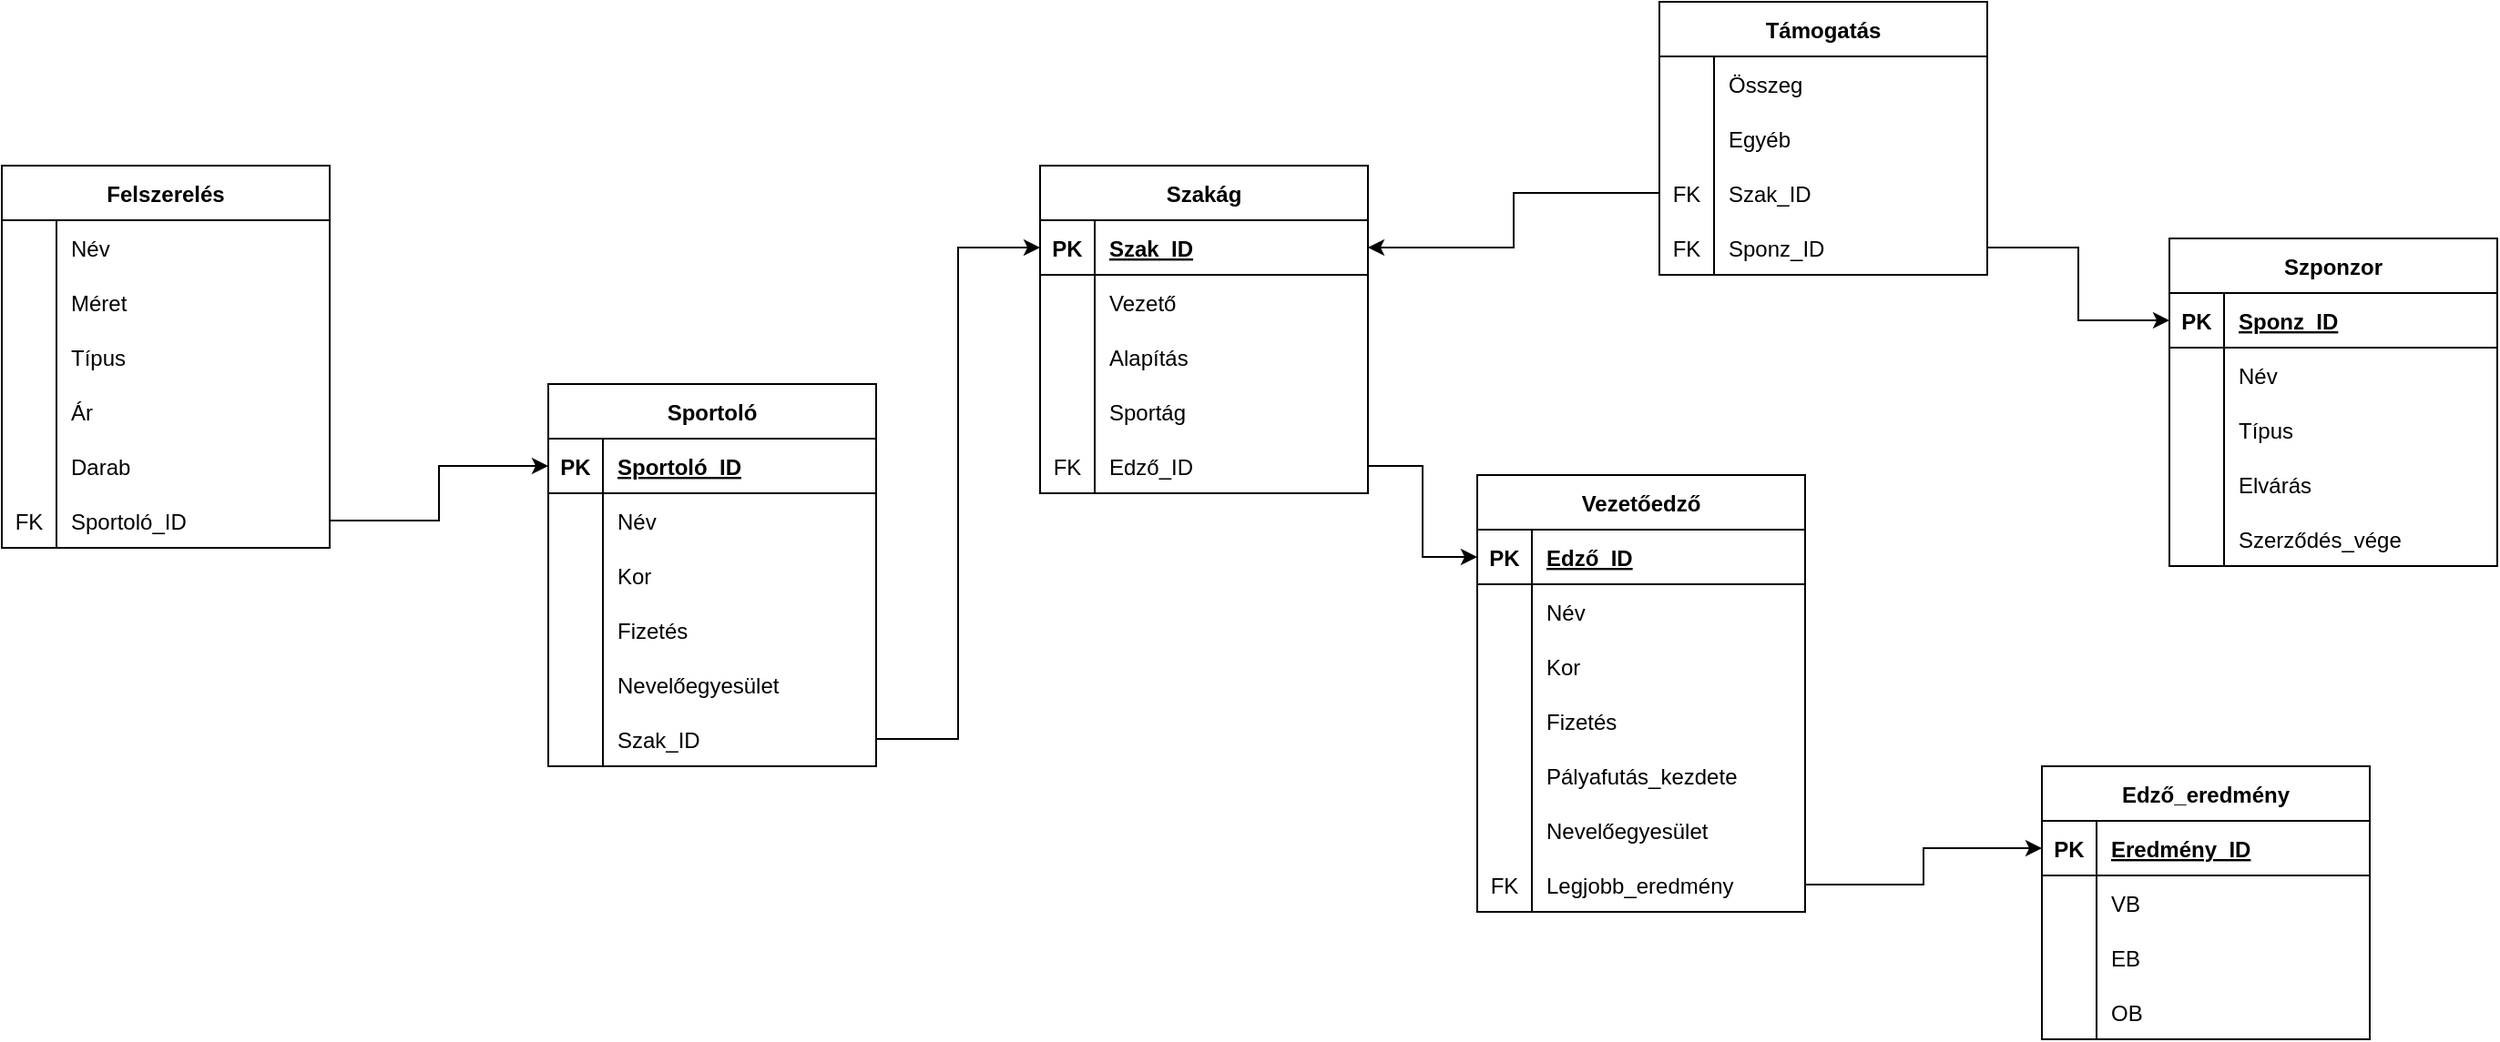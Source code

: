 <mxfile version="20.6.0" type="device"><diagram id="VW4wJePo-fy7en5gjh2n" name="1 oldal"><mxGraphModel dx="1824" dy="579" grid="1" gridSize="10" guides="1" tooltips="1" connect="1" arrows="1" fold="1" page="1" pageScale="1" pageWidth="827" pageHeight="1169" math="0" shadow="0"><root><mxCell id="0"/><mxCell id="1" parent="0"/><mxCell id="YkFAajTQ47f-Fb9sDHGv-1" value="Szponzor" style="shape=table;startSize=30;container=1;collapsible=1;childLayout=tableLayout;fixedRows=1;rowLines=0;fontStyle=1;align=center;resizeLast=1;" vertex="1" parent="1"><mxGeometry x="450" y="150" width="180" height="180" as="geometry"/></mxCell><mxCell id="YkFAajTQ47f-Fb9sDHGv-2" value="" style="shape=tableRow;horizontal=0;startSize=0;swimlaneHead=0;swimlaneBody=0;fillColor=none;collapsible=0;dropTarget=0;points=[[0,0.5],[1,0.5]];portConstraint=eastwest;top=0;left=0;right=0;bottom=1;" vertex="1" parent="YkFAajTQ47f-Fb9sDHGv-1"><mxGeometry y="30" width="180" height="30" as="geometry"/></mxCell><mxCell id="YkFAajTQ47f-Fb9sDHGv-3" value="PK" style="shape=partialRectangle;connectable=0;fillColor=none;top=0;left=0;bottom=0;right=0;fontStyle=1;overflow=hidden;" vertex="1" parent="YkFAajTQ47f-Fb9sDHGv-2"><mxGeometry width="30" height="30" as="geometry"><mxRectangle width="30" height="30" as="alternateBounds"/></mxGeometry></mxCell><mxCell id="YkFAajTQ47f-Fb9sDHGv-4" value="Sponz_ID" style="shape=partialRectangle;connectable=0;fillColor=none;top=0;left=0;bottom=0;right=0;align=left;spacingLeft=6;fontStyle=5;overflow=hidden;" vertex="1" parent="YkFAajTQ47f-Fb9sDHGv-2"><mxGeometry x="30" width="150" height="30" as="geometry"><mxRectangle width="150" height="30" as="alternateBounds"/></mxGeometry></mxCell><mxCell id="YkFAajTQ47f-Fb9sDHGv-5" style="shape=tableRow;horizontal=0;startSize=0;swimlaneHead=0;swimlaneBody=0;fillColor=none;collapsible=0;dropTarget=0;points=[[0,0.5],[1,0.5]];portConstraint=eastwest;top=0;left=0;right=0;bottom=0;" vertex="1" parent="YkFAajTQ47f-Fb9sDHGv-1"><mxGeometry y="60" width="180" height="30" as="geometry"/></mxCell><mxCell id="YkFAajTQ47f-Fb9sDHGv-6" style="shape=partialRectangle;connectable=0;fillColor=none;top=0;left=0;bottom=0;right=0;editable=1;overflow=hidden;" vertex="1" parent="YkFAajTQ47f-Fb9sDHGv-5"><mxGeometry width="30" height="30" as="geometry"><mxRectangle width="30" height="30" as="alternateBounds"/></mxGeometry></mxCell><mxCell id="YkFAajTQ47f-Fb9sDHGv-7" value="Név" style="shape=partialRectangle;connectable=0;fillColor=none;top=0;left=0;bottom=0;right=0;align=left;spacingLeft=6;overflow=hidden;" vertex="1" parent="YkFAajTQ47f-Fb9sDHGv-5"><mxGeometry x="30" width="150" height="30" as="geometry"><mxRectangle width="150" height="30" as="alternateBounds"/></mxGeometry></mxCell><mxCell id="YkFAajTQ47f-Fb9sDHGv-8" value="" style="shape=tableRow;horizontal=0;startSize=0;swimlaneHead=0;swimlaneBody=0;fillColor=none;collapsible=0;dropTarget=0;points=[[0,0.5],[1,0.5]];portConstraint=eastwest;top=0;left=0;right=0;bottom=0;" vertex="1" parent="YkFAajTQ47f-Fb9sDHGv-1"><mxGeometry y="90" width="180" height="30" as="geometry"/></mxCell><mxCell id="YkFAajTQ47f-Fb9sDHGv-9" value="" style="shape=partialRectangle;connectable=0;fillColor=none;top=0;left=0;bottom=0;right=0;editable=1;overflow=hidden;" vertex="1" parent="YkFAajTQ47f-Fb9sDHGv-8"><mxGeometry width="30" height="30" as="geometry"><mxRectangle width="30" height="30" as="alternateBounds"/></mxGeometry></mxCell><mxCell id="YkFAajTQ47f-Fb9sDHGv-10" value="Típus" style="shape=partialRectangle;connectable=0;fillColor=none;top=0;left=0;bottom=0;right=0;align=left;spacingLeft=6;overflow=hidden;" vertex="1" parent="YkFAajTQ47f-Fb9sDHGv-8"><mxGeometry x="30" width="150" height="30" as="geometry"><mxRectangle width="150" height="30" as="alternateBounds"/></mxGeometry></mxCell><mxCell id="YkFAajTQ47f-Fb9sDHGv-11" value="" style="shape=tableRow;horizontal=0;startSize=0;swimlaneHead=0;swimlaneBody=0;fillColor=none;collapsible=0;dropTarget=0;points=[[0,0.5],[1,0.5]];portConstraint=eastwest;top=0;left=0;right=0;bottom=0;" vertex="1" parent="YkFAajTQ47f-Fb9sDHGv-1"><mxGeometry y="120" width="180" height="30" as="geometry"/></mxCell><mxCell id="YkFAajTQ47f-Fb9sDHGv-12" value="" style="shape=partialRectangle;connectable=0;fillColor=none;top=0;left=0;bottom=0;right=0;editable=1;overflow=hidden;" vertex="1" parent="YkFAajTQ47f-Fb9sDHGv-11"><mxGeometry width="30" height="30" as="geometry"><mxRectangle width="30" height="30" as="alternateBounds"/></mxGeometry></mxCell><mxCell id="YkFAajTQ47f-Fb9sDHGv-13" value="Elvárás" style="shape=partialRectangle;connectable=0;fillColor=none;top=0;left=0;bottom=0;right=0;align=left;spacingLeft=6;overflow=hidden;" vertex="1" parent="YkFAajTQ47f-Fb9sDHGv-11"><mxGeometry x="30" width="150" height="30" as="geometry"><mxRectangle width="150" height="30" as="alternateBounds"/></mxGeometry></mxCell><mxCell id="YkFAajTQ47f-Fb9sDHGv-14" value="" style="shape=tableRow;horizontal=0;startSize=0;swimlaneHead=0;swimlaneBody=0;fillColor=none;collapsible=0;dropTarget=0;points=[[0,0.5],[1,0.5]];portConstraint=eastwest;top=0;left=0;right=0;bottom=0;" vertex="1" parent="YkFAajTQ47f-Fb9sDHGv-1"><mxGeometry y="150" width="180" height="30" as="geometry"/></mxCell><mxCell id="YkFAajTQ47f-Fb9sDHGv-15" value="" style="shape=partialRectangle;connectable=0;fillColor=none;top=0;left=0;bottom=0;right=0;editable=1;overflow=hidden;" vertex="1" parent="YkFAajTQ47f-Fb9sDHGv-14"><mxGeometry width="30" height="30" as="geometry"><mxRectangle width="30" height="30" as="alternateBounds"/></mxGeometry></mxCell><mxCell id="YkFAajTQ47f-Fb9sDHGv-16" value="Szerződés_vége" style="shape=partialRectangle;connectable=0;fillColor=none;top=0;left=0;bottom=0;right=0;align=left;spacingLeft=6;overflow=hidden;" vertex="1" parent="YkFAajTQ47f-Fb9sDHGv-14"><mxGeometry x="30" width="150" height="30" as="geometry"><mxRectangle width="150" height="30" as="alternateBounds"/></mxGeometry></mxCell><mxCell id="YkFAajTQ47f-Fb9sDHGv-17" value="Szakág" style="shape=table;startSize=30;container=1;collapsible=1;childLayout=tableLayout;fixedRows=1;rowLines=0;fontStyle=1;align=center;resizeLast=1;" vertex="1" parent="1"><mxGeometry x="-170" y="110" width="180" height="180" as="geometry"/></mxCell><mxCell id="YkFAajTQ47f-Fb9sDHGv-18" value="" style="shape=tableRow;horizontal=0;startSize=0;swimlaneHead=0;swimlaneBody=0;fillColor=none;collapsible=0;dropTarget=0;points=[[0,0.5],[1,0.5]];portConstraint=eastwest;top=0;left=0;right=0;bottom=1;" vertex="1" parent="YkFAajTQ47f-Fb9sDHGv-17"><mxGeometry y="30" width="180" height="30" as="geometry"/></mxCell><mxCell id="YkFAajTQ47f-Fb9sDHGv-19" value="PK" style="shape=partialRectangle;connectable=0;fillColor=none;top=0;left=0;bottom=0;right=0;fontStyle=1;overflow=hidden;" vertex="1" parent="YkFAajTQ47f-Fb9sDHGv-18"><mxGeometry width="30" height="30" as="geometry"><mxRectangle width="30" height="30" as="alternateBounds"/></mxGeometry></mxCell><mxCell id="YkFAajTQ47f-Fb9sDHGv-20" value="Szak_ID" style="shape=partialRectangle;connectable=0;fillColor=none;top=0;left=0;bottom=0;right=0;align=left;spacingLeft=6;fontStyle=5;overflow=hidden;" vertex="1" parent="YkFAajTQ47f-Fb9sDHGv-18"><mxGeometry x="30" width="150" height="30" as="geometry"><mxRectangle width="150" height="30" as="alternateBounds"/></mxGeometry></mxCell><mxCell id="YkFAajTQ47f-Fb9sDHGv-21" value="" style="shape=tableRow;horizontal=0;startSize=0;swimlaneHead=0;swimlaneBody=0;fillColor=none;collapsible=0;dropTarget=0;points=[[0,0.5],[1,0.5]];portConstraint=eastwest;top=0;left=0;right=0;bottom=0;" vertex="1" parent="YkFAajTQ47f-Fb9sDHGv-17"><mxGeometry y="60" width="180" height="30" as="geometry"/></mxCell><mxCell id="YkFAajTQ47f-Fb9sDHGv-22" value="" style="shape=partialRectangle;connectable=0;fillColor=none;top=0;left=0;bottom=0;right=0;editable=1;overflow=hidden;" vertex="1" parent="YkFAajTQ47f-Fb9sDHGv-21"><mxGeometry width="30" height="30" as="geometry"><mxRectangle width="30" height="30" as="alternateBounds"/></mxGeometry></mxCell><mxCell id="YkFAajTQ47f-Fb9sDHGv-23" value="Vezető" style="shape=partialRectangle;connectable=0;fillColor=none;top=0;left=0;bottom=0;right=0;align=left;spacingLeft=6;overflow=hidden;" vertex="1" parent="YkFAajTQ47f-Fb9sDHGv-21"><mxGeometry x="30" width="150" height="30" as="geometry"><mxRectangle width="150" height="30" as="alternateBounds"/></mxGeometry></mxCell><mxCell id="YkFAajTQ47f-Fb9sDHGv-24" value="" style="shape=tableRow;horizontal=0;startSize=0;swimlaneHead=0;swimlaneBody=0;fillColor=none;collapsible=0;dropTarget=0;points=[[0,0.5],[1,0.5]];portConstraint=eastwest;top=0;left=0;right=0;bottom=0;" vertex="1" parent="YkFAajTQ47f-Fb9sDHGv-17"><mxGeometry y="90" width="180" height="30" as="geometry"/></mxCell><mxCell id="YkFAajTQ47f-Fb9sDHGv-25" value="" style="shape=partialRectangle;connectable=0;fillColor=none;top=0;left=0;bottom=0;right=0;editable=1;overflow=hidden;" vertex="1" parent="YkFAajTQ47f-Fb9sDHGv-24"><mxGeometry width="30" height="30" as="geometry"><mxRectangle width="30" height="30" as="alternateBounds"/></mxGeometry></mxCell><mxCell id="YkFAajTQ47f-Fb9sDHGv-26" value="Alapítás" style="shape=partialRectangle;connectable=0;fillColor=none;top=0;left=0;bottom=0;right=0;align=left;spacingLeft=6;overflow=hidden;" vertex="1" parent="YkFAajTQ47f-Fb9sDHGv-24"><mxGeometry x="30" width="150" height="30" as="geometry"><mxRectangle width="150" height="30" as="alternateBounds"/></mxGeometry></mxCell><mxCell id="YkFAajTQ47f-Fb9sDHGv-27" value="" style="shape=tableRow;horizontal=0;startSize=0;swimlaneHead=0;swimlaneBody=0;fillColor=none;collapsible=0;dropTarget=0;points=[[0,0.5],[1,0.5]];portConstraint=eastwest;top=0;left=0;right=0;bottom=0;" vertex="1" parent="YkFAajTQ47f-Fb9sDHGv-17"><mxGeometry y="120" width="180" height="30" as="geometry"/></mxCell><mxCell id="YkFAajTQ47f-Fb9sDHGv-28" value="" style="shape=partialRectangle;connectable=0;fillColor=none;top=0;left=0;bottom=0;right=0;editable=1;overflow=hidden;" vertex="1" parent="YkFAajTQ47f-Fb9sDHGv-27"><mxGeometry width="30" height="30" as="geometry"><mxRectangle width="30" height="30" as="alternateBounds"/></mxGeometry></mxCell><mxCell id="YkFAajTQ47f-Fb9sDHGv-29" value="Sportág" style="shape=partialRectangle;connectable=0;fillColor=none;top=0;left=0;bottom=0;right=0;align=left;spacingLeft=6;overflow=hidden;" vertex="1" parent="YkFAajTQ47f-Fb9sDHGv-27"><mxGeometry x="30" width="150" height="30" as="geometry"><mxRectangle width="150" height="30" as="alternateBounds"/></mxGeometry></mxCell><mxCell id="YkFAajTQ47f-Fb9sDHGv-30" style="shape=tableRow;horizontal=0;startSize=0;swimlaneHead=0;swimlaneBody=0;fillColor=none;collapsible=0;dropTarget=0;points=[[0,0.5],[1,0.5]];portConstraint=eastwest;top=0;left=0;right=0;bottom=0;" vertex="1" parent="YkFAajTQ47f-Fb9sDHGv-17"><mxGeometry y="150" width="180" height="30" as="geometry"/></mxCell><mxCell id="YkFAajTQ47f-Fb9sDHGv-31" value="FK" style="shape=partialRectangle;connectable=0;fillColor=none;top=0;left=0;bottom=0;right=0;editable=1;overflow=hidden;" vertex="1" parent="YkFAajTQ47f-Fb9sDHGv-30"><mxGeometry width="30" height="30" as="geometry"><mxRectangle width="30" height="30" as="alternateBounds"/></mxGeometry></mxCell><mxCell id="YkFAajTQ47f-Fb9sDHGv-32" value="Edző_ID" style="shape=partialRectangle;connectable=0;fillColor=none;top=0;left=0;bottom=0;right=0;align=left;spacingLeft=6;overflow=hidden;" vertex="1" parent="YkFAajTQ47f-Fb9sDHGv-30"><mxGeometry x="30" width="150" height="30" as="geometry"><mxRectangle width="150" height="30" as="alternateBounds"/></mxGeometry></mxCell><mxCell id="YkFAajTQ47f-Fb9sDHGv-33" value="Sportoló" style="shape=table;startSize=30;container=1;collapsible=1;childLayout=tableLayout;fixedRows=1;rowLines=0;fontStyle=1;align=center;resizeLast=1;" vertex="1" parent="1"><mxGeometry x="-440" y="230" width="180" height="210" as="geometry"/></mxCell><mxCell id="YkFAajTQ47f-Fb9sDHGv-34" value="" style="shape=tableRow;horizontal=0;startSize=0;swimlaneHead=0;swimlaneBody=0;fillColor=none;collapsible=0;dropTarget=0;points=[[0,0.5],[1,0.5]];portConstraint=eastwest;top=0;left=0;right=0;bottom=1;" vertex="1" parent="YkFAajTQ47f-Fb9sDHGv-33"><mxGeometry y="30" width="180" height="30" as="geometry"/></mxCell><mxCell id="YkFAajTQ47f-Fb9sDHGv-35" value="PK" style="shape=partialRectangle;connectable=0;fillColor=none;top=0;left=0;bottom=0;right=0;fontStyle=1;overflow=hidden;" vertex="1" parent="YkFAajTQ47f-Fb9sDHGv-34"><mxGeometry width="30" height="30" as="geometry"><mxRectangle width="30" height="30" as="alternateBounds"/></mxGeometry></mxCell><mxCell id="YkFAajTQ47f-Fb9sDHGv-36" value="Sportoló_ID" style="shape=partialRectangle;connectable=0;fillColor=none;top=0;left=0;bottom=0;right=0;align=left;spacingLeft=6;fontStyle=5;overflow=hidden;" vertex="1" parent="YkFAajTQ47f-Fb9sDHGv-34"><mxGeometry x="30" width="150" height="30" as="geometry"><mxRectangle width="150" height="30" as="alternateBounds"/></mxGeometry></mxCell><mxCell id="YkFAajTQ47f-Fb9sDHGv-37" value="" style="shape=tableRow;horizontal=0;startSize=0;swimlaneHead=0;swimlaneBody=0;fillColor=none;collapsible=0;dropTarget=0;points=[[0,0.5],[1,0.5]];portConstraint=eastwest;top=0;left=0;right=0;bottom=0;" vertex="1" parent="YkFAajTQ47f-Fb9sDHGv-33"><mxGeometry y="60" width="180" height="30" as="geometry"/></mxCell><mxCell id="YkFAajTQ47f-Fb9sDHGv-38" value="" style="shape=partialRectangle;connectable=0;fillColor=none;top=0;left=0;bottom=0;right=0;editable=1;overflow=hidden;" vertex="1" parent="YkFAajTQ47f-Fb9sDHGv-37"><mxGeometry width="30" height="30" as="geometry"><mxRectangle width="30" height="30" as="alternateBounds"/></mxGeometry></mxCell><mxCell id="YkFAajTQ47f-Fb9sDHGv-39" value="Név" style="shape=partialRectangle;connectable=0;fillColor=none;top=0;left=0;bottom=0;right=0;align=left;spacingLeft=6;overflow=hidden;" vertex="1" parent="YkFAajTQ47f-Fb9sDHGv-37"><mxGeometry x="30" width="150" height="30" as="geometry"><mxRectangle width="150" height="30" as="alternateBounds"/></mxGeometry></mxCell><mxCell id="YkFAajTQ47f-Fb9sDHGv-40" value="" style="shape=tableRow;horizontal=0;startSize=0;swimlaneHead=0;swimlaneBody=0;fillColor=none;collapsible=0;dropTarget=0;points=[[0,0.5],[1,0.5]];portConstraint=eastwest;top=0;left=0;right=0;bottom=0;" vertex="1" parent="YkFAajTQ47f-Fb9sDHGv-33"><mxGeometry y="90" width="180" height="30" as="geometry"/></mxCell><mxCell id="YkFAajTQ47f-Fb9sDHGv-41" value="" style="shape=partialRectangle;connectable=0;fillColor=none;top=0;left=0;bottom=0;right=0;editable=1;overflow=hidden;" vertex="1" parent="YkFAajTQ47f-Fb9sDHGv-40"><mxGeometry width="30" height="30" as="geometry"><mxRectangle width="30" height="30" as="alternateBounds"/></mxGeometry></mxCell><mxCell id="YkFAajTQ47f-Fb9sDHGv-42" value="Kor" style="shape=partialRectangle;connectable=0;fillColor=none;top=0;left=0;bottom=0;right=0;align=left;spacingLeft=6;overflow=hidden;" vertex="1" parent="YkFAajTQ47f-Fb9sDHGv-40"><mxGeometry x="30" width="150" height="30" as="geometry"><mxRectangle width="150" height="30" as="alternateBounds"/></mxGeometry></mxCell><mxCell id="YkFAajTQ47f-Fb9sDHGv-43" value="" style="shape=tableRow;horizontal=0;startSize=0;swimlaneHead=0;swimlaneBody=0;fillColor=none;collapsible=0;dropTarget=0;points=[[0,0.5],[1,0.5]];portConstraint=eastwest;top=0;left=0;right=0;bottom=0;" vertex="1" parent="YkFAajTQ47f-Fb9sDHGv-33"><mxGeometry y="120" width="180" height="30" as="geometry"/></mxCell><mxCell id="YkFAajTQ47f-Fb9sDHGv-44" value="" style="shape=partialRectangle;connectable=0;fillColor=none;top=0;left=0;bottom=0;right=0;editable=1;overflow=hidden;" vertex="1" parent="YkFAajTQ47f-Fb9sDHGv-43"><mxGeometry width="30" height="30" as="geometry"><mxRectangle width="30" height="30" as="alternateBounds"/></mxGeometry></mxCell><mxCell id="YkFAajTQ47f-Fb9sDHGv-45" value="Fizetés" style="shape=partialRectangle;connectable=0;fillColor=none;top=0;left=0;bottom=0;right=0;align=left;spacingLeft=6;overflow=hidden;" vertex="1" parent="YkFAajTQ47f-Fb9sDHGv-43"><mxGeometry x="30" width="150" height="30" as="geometry"><mxRectangle width="150" height="30" as="alternateBounds"/></mxGeometry></mxCell><mxCell id="YkFAajTQ47f-Fb9sDHGv-46" style="shape=tableRow;horizontal=0;startSize=0;swimlaneHead=0;swimlaneBody=0;fillColor=none;collapsible=0;dropTarget=0;points=[[0,0.5],[1,0.5]];portConstraint=eastwest;top=0;left=0;right=0;bottom=0;" vertex="1" parent="YkFAajTQ47f-Fb9sDHGv-33"><mxGeometry y="150" width="180" height="30" as="geometry"/></mxCell><mxCell id="YkFAajTQ47f-Fb9sDHGv-47" style="shape=partialRectangle;connectable=0;fillColor=none;top=0;left=0;bottom=0;right=0;editable=1;overflow=hidden;" vertex="1" parent="YkFAajTQ47f-Fb9sDHGv-46"><mxGeometry width="30" height="30" as="geometry"><mxRectangle width="30" height="30" as="alternateBounds"/></mxGeometry></mxCell><mxCell id="YkFAajTQ47f-Fb9sDHGv-48" value="Nevelőegyesület" style="shape=partialRectangle;connectable=0;fillColor=none;top=0;left=0;bottom=0;right=0;align=left;spacingLeft=6;overflow=hidden;" vertex="1" parent="YkFAajTQ47f-Fb9sDHGv-46"><mxGeometry x="30" width="150" height="30" as="geometry"><mxRectangle width="150" height="30" as="alternateBounds"/></mxGeometry></mxCell><mxCell id="YkFAajTQ47f-Fb9sDHGv-49" style="shape=tableRow;horizontal=0;startSize=0;swimlaneHead=0;swimlaneBody=0;fillColor=none;collapsible=0;dropTarget=0;points=[[0,0.5],[1,0.5]];portConstraint=eastwest;top=0;left=0;right=0;bottom=0;" vertex="1" parent="YkFAajTQ47f-Fb9sDHGv-33"><mxGeometry y="180" width="180" height="30" as="geometry"/></mxCell><mxCell id="YkFAajTQ47f-Fb9sDHGv-50" style="shape=partialRectangle;connectable=0;fillColor=none;top=0;left=0;bottom=0;right=0;editable=1;overflow=hidden;" vertex="1" parent="YkFAajTQ47f-Fb9sDHGv-49"><mxGeometry width="30" height="30" as="geometry"><mxRectangle width="30" height="30" as="alternateBounds"/></mxGeometry></mxCell><mxCell id="YkFAajTQ47f-Fb9sDHGv-51" value="Szak_ID" style="shape=partialRectangle;connectable=0;fillColor=none;top=0;left=0;bottom=0;right=0;align=left;spacingLeft=6;overflow=hidden;" vertex="1" parent="YkFAajTQ47f-Fb9sDHGv-49"><mxGeometry x="30" width="150" height="30" as="geometry"><mxRectangle width="150" height="30" as="alternateBounds"/></mxGeometry></mxCell><mxCell id="YkFAajTQ47f-Fb9sDHGv-52" value="Vezetőedző" style="shape=table;startSize=30;container=1;collapsible=1;childLayout=tableLayout;fixedRows=1;rowLines=0;fontStyle=1;align=center;resizeLast=1;" vertex="1" parent="1"><mxGeometry x="70" y="280" width="180" height="240" as="geometry"/></mxCell><mxCell id="YkFAajTQ47f-Fb9sDHGv-53" value="" style="shape=tableRow;horizontal=0;startSize=0;swimlaneHead=0;swimlaneBody=0;fillColor=none;collapsible=0;dropTarget=0;points=[[0,0.5],[1,0.5]];portConstraint=eastwest;top=0;left=0;right=0;bottom=1;" vertex="1" parent="YkFAajTQ47f-Fb9sDHGv-52"><mxGeometry y="30" width="180" height="30" as="geometry"/></mxCell><mxCell id="YkFAajTQ47f-Fb9sDHGv-54" value="PK" style="shape=partialRectangle;connectable=0;fillColor=none;top=0;left=0;bottom=0;right=0;fontStyle=1;overflow=hidden;" vertex="1" parent="YkFAajTQ47f-Fb9sDHGv-53"><mxGeometry width="30" height="30" as="geometry"><mxRectangle width="30" height="30" as="alternateBounds"/></mxGeometry></mxCell><mxCell id="YkFAajTQ47f-Fb9sDHGv-55" value="Edző_ID" style="shape=partialRectangle;connectable=0;fillColor=none;top=0;left=0;bottom=0;right=0;align=left;spacingLeft=6;fontStyle=5;overflow=hidden;" vertex="1" parent="YkFAajTQ47f-Fb9sDHGv-53"><mxGeometry x="30" width="150" height="30" as="geometry"><mxRectangle width="150" height="30" as="alternateBounds"/></mxGeometry></mxCell><mxCell id="YkFAajTQ47f-Fb9sDHGv-56" value="" style="shape=tableRow;horizontal=0;startSize=0;swimlaneHead=0;swimlaneBody=0;fillColor=none;collapsible=0;dropTarget=0;points=[[0,0.5],[1,0.5]];portConstraint=eastwest;top=0;left=0;right=0;bottom=0;" vertex="1" parent="YkFAajTQ47f-Fb9sDHGv-52"><mxGeometry y="60" width="180" height="30" as="geometry"/></mxCell><mxCell id="YkFAajTQ47f-Fb9sDHGv-57" value="" style="shape=partialRectangle;connectable=0;fillColor=none;top=0;left=0;bottom=0;right=0;editable=1;overflow=hidden;" vertex="1" parent="YkFAajTQ47f-Fb9sDHGv-56"><mxGeometry width="30" height="30" as="geometry"><mxRectangle width="30" height="30" as="alternateBounds"/></mxGeometry></mxCell><mxCell id="YkFAajTQ47f-Fb9sDHGv-58" value="Név" style="shape=partialRectangle;connectable=0;fillColor=none;top=0;left=0;bottom=0;right=0;align=left;spacingLeft=6;overflow=hidden;" vertex="1" parent="YkFAajTQ47f-Fb9sDHGv-56"><mxGeometry x="30" width="150" height="30" as="geometry"><mxRectangle width="150" height="30" as="alternateBounds"/></mxGeometry></mxCell><mxCell id="YkFAajTQ47f-Fb9sDHGv-59" value="" style="shape=tableRow;horizontal=0;startSize=0;swimlaneHead=0;swimlaneBody=0;fillColor=none;collapsible=0;dropTarget=0;points=[[0,0.5],[1,0.5]];portConstraint=eastwest;top=0;left=0;right=0;bottom=0;" vertex="1" parent="YkFAajTQ47f-Fb9sDHGv-52"><mxGeometry y="90" width="180" height="30" as="geometry"/></mxCell><mxCell id="YkFAajTQ47f-Fb9sDHGv-60" value="" style="shape=partialRectangle;connectable=0;fillColor=none;top=0;left=0;bottom=0;right=0;editable=1;overflow=hidden;" vertex="1" parent="YkFAajTQ47f-Fb9sDHGv-59"><mxGeometry width="30" height="30" as="geometry"><mxRectangle width="30" height="30" as="alternateBounds"/></mxGeometry></mxCell><mxCell id="YkFAajTQ47f-Fb9sDHGv-61" value="Kor" style="shape=partialRectangle;connectable=0;fillColor=none;top=0;left=0;bottom=0;right=0;align=left;spacingLeft=6;overflow=hidden;" vertex="1" parent="YkFAajTQ47f-Fb9sDHGv-59"><mxGeometry x="30" width="150" height="30" as="geometry"><mxRectangle width="150" height="30" as="alternateBounds"/></mxGeometry></mxCell><mxCell id="YkFAajTQ47f-Fb9sDHGv-62" value="" style="shape=tableRow;horizontal=0;startSize=0;swimlaneHead=0;swimlaneBody=0;fillColor=none;collapsible=0;dropTarget=0;points=[[0,0.5],[1,0.5]];portConstraint=eastwest;top=0;left=0;right=0;bottom=0;" vertex="1" parent="YkFAajTQ47f-Fb9sDHGv-52"><mxGeometry y="120" width="180" height="30" as="geometry"/></mxCell><mxCell id="YkFAajTQ47f-Fb9sDHGv-63" value="" style="shape=partialRectangle;connectable=0;fillColor=none;top=0;left=0;bottom=0;right=0;editable=1;overflow=hidden;" vertex="1" parent="YkFAajTQ47f-Fb9sDHGv-62"><mxGeometry width="30" height="30" as="geometry"><mxRectangle width="30" height="30" as="alternateBounds"/></mxGeometry></mxCell><mxCell id="YkFAajTQ47f-Fb9sDHGv-64" value="Fizetés" style="shape=partialRectangle;connectable=0;fillColor=none;top=0;left=0;bottom=0;right=0;align=left;spacingLeft=6;overflow=hidden;" vertex="1" parent="YkFAajTQ47f-Fb9sDHGv-62"><mxGeometry x="30" width="150" height="30" as="geometry"><mxRectangle width="150" height="30" as="alternateBounds"/></mxGeometry></mxCell><mxCell id="YkFAajTQ47f-Fb9sDHGv-65" style="shape=tableRow;horizontal=0;startSize=0;swimlaneHead=0;swimlaneBody=0;fillColor=none;collapsible=0;dropTarget=0;points=[[0,0.5],[1,0.5]];portConstraint=eastwest;top=0;left=0;right=0;bottom=0;" vertex="1" parent="YkFAajTQ47f-Fb9sDHGv-52"><mxGeometry y="150" width="180" height="30" as="geometry"/></mxCell><mxCell id="YkFAajTQ47f-Fb9sDHGv-66" style="shape=partialRectangle;connectable=0;fillColor=none;top=0;left=0;bottom=0;right=0;editable=1;overflow=hidden;" vertex="1" parent="YkFAajTQ47f-Fb9sDHGv-65"><mxGeometry width="30" height="30" as="geometry"><mxRectangle width="30" height="30" as="alternateBounds"/></mxGeometry></mxCell><mxCell id="YkFAajTQ47f-Fb9sDHGv-67" value="Pályafutás_kezdete" style="shape=partialRectangle;connectable=0;fillColor=none;top=0;left=0;bottom=0;right=0;align=left;spacingLeft=6;overflow=hidden;" vertex="1" parent="YkFAajTQ47f-Fb9sDHGv-65"><mxGeometry x="30" width="150" height="30" as="geometry"><mxRectangle width="150" height="30" as="alternateBounds"/></mxGeometry></mxCell><mxCell id="YkFAajTQ47f-Fb9sDHGv-68" style="shape=tableRow;horizontal=0;startSize=0;swimlaneHead=0;swimlaneBody=0;fillColor=none;collapsible=0;dropTarget=0;points=[[0,0.5],[1,0.5]];portConstraint=eastwest;top=0;left=0;right=0;bottom=0;" vertex="1" parent="YkFAajTQ47f-Fb9sDHGv-52"><mxGeometry y="180" width="180" height="30" as="geometry"/></mxCell><mxCell id="YkFAajTQ47f-Fb9sDHGv-69" style="shape=partialRectangle;connectable=0;fillColor=none;top=0;left=0;bottom=0;right=0;editable=1;overflow=hidden;" vertex="1" parent="YkFAajTQ47f-Fb9sDHGv-68"><mxGeometry width="30" height="30" as="geometry"><mxRectangle width="30" height="30" as="alternateBounds"/></mxGeometry></mxCell><mxCell id="YkFAajTQ47f-Fb9sDHGv-70" value="Nevelőegyesület" style="shape=partialRectangle;connectable=0;fillColor=none;top=0;left=0;bottom=0;right=0;align=left;spacingLeft=6;overflow=hidden;" vertex="1" parent="YkFAajTQ47f-Fb9sDHGv-68"><mxGeometry x="30" width="150" height="30" as="geometry"><mxRectangle width="150" height="30" as="alternateBounds"/></mxGeometry></mxCell><mxCell id="YkFAajTQ47f-Fb9sDHGv-71" style="shape=tableRow;horizontal=0;startSize=0;swimlaneHead=0;swimlaneBody=0;fillColor=none;collapsible=0;dropTarget=0;points=[[0,0.5],[1,0.5]];portConstraint=eastwest;top=0;left=0;right=0;bottom=0;" vertex="1" parent="YkFAajTQ47f-Fb9sDHGv-52"><mxGeometry y="210" width="180" height="30" as="geometry"/></mxCell><mxCell id="YkFAajTQ47f-Fb9sDHGv-72" value="FK" style="shape=partialRectangle;connectable=0;fillColor=none;top=0;left=0;bottom=0;right=0;editable=1;overflow=hidden;" vertex="1" parent="YkFAajTQ47f-Fb9sDHGv-71"><mxGeometry width="30" height="30" as="geometry"><mxRectangle width="30" height="30" as="alternateBounds"/></mxGeometry></mxCell><mxCell id="YkFAajTQ47f-Fb9sDHGv-73" value="Legjobb_eredmény" style="shape=partialRectangle;connectable=0;fillColor=none;top=0;left=0;bottom=0;right=0;align=left;spacingLeft=6;overflow=hidden;" vertex="1" parent="YkFAajTQ47f-Fb9sDHGv-71"><mxGeometry x="30" width="150" height="30" as="geometry"><mxRectangle width="150" height="30" as="alternateBounds"/></mxGeometry></mxCell><mxCell id="YkFAajTQ47f-Fb9sDHGv-74" value="Felszerelés" style="shape=table;startSize=30;container=1;collapsible=1;childLayout=tableLayout;fixedRows=1;rowLines=0;fontStyle=1;align=center;resizeLast=1;" vertex="1" parent="1"><mxGeometry x="-740" y="110" width="180" height="210" as="geometry"/></mxCell><mxCell id="YkFAajTQ47f-Fb9sDHGv-75" style="shape=tableRow;horizontal=0;startSize=0;swimlaneHead=0;swimlaneBody=0;fillColor=none;collapsible=0;dropTarget=0;points=[[0,0.5],[1,0.5]];portConstraint=eastwest;top=0;left=0;right=0;bottom=0;" vertex="1" parent="YkFAajTQ47f-Fb9sDHGv-74"><mxGeometry y="30" width="180" height="30" as="geometry"/></mxCell><mxCell id="YkFAajTQ47f-Fb9sDHGv-76" style="shape=partialRectangle;connectable=0;fillColor=none;top=0;left=0;bottom=0;right=0;editable=1;overflow=hidden;" vertex="1" parent="YkFAajTQ47f-Fb9sDHGv-75"><mxGeometry width="30" height="30" as="geometry"><mxRectangle width="30" height="30" as="alternateBounds"/></mxGeometry></mxCell><mxCell id="YkFAajTQ47f-Fb9sDHGv-77" value="Név" style="shape=partialRectangle;connectable=0;fillColor=none;top=0;left=0;bottom=0;right=0;align=left;spacingLeft=6;overflow=hidden;" vertex="1" parent="YkFAajTQ47f-Fb9sDHGv-75"><mxGeometry x="30" width="150" height="30" as="geometry"><mxRectangle width="150" height="30" as="alternateBounds"/></mxGeometry></mxCell><mxCell id="YkFAajTQ47f-Fb9sDHGv-78" style="shape=tableRow;horizontal=0;startSize=0;swimlaneHead=0;swimlaneBody=0;fillColor=none;collapsible=0;dropTarget=0;points=[[0,0.5],[1,0.5]];portConstraint=eastwest;top=0;left=0;right=0;bottom=0;" vertex="1" parent="YkFAajTQ47f-Fb9sDHGv-74"><mxGeometry y="60" width="180" height="30" as="geometry"/></mxCell><mxCell id="YkFAajTQ47f-Fb9sDHGv-79" style="shape=partialRectangle;connectable=0;fillColor=none;top=0;left=0;bottom=0;right=0;editable=1;overflow=hidden;" vertex="1" parent="YkFAajTQ47f-Fb9sDHGv-78"><mxGeometry width="30" height="30" as="geometry"><mxRectangle width="30" height="30" as="alternateBounds"/></mxGeometry></mxCell><mxCell id="YkFAajTQ47f-Fb9sDHGv-80" value="Méret" style="shape=partialRectangle;connectable=0;fillColor=none;top=0;left=0;bottom=0;right=0;align=left;spacingLeft=6;overflow=hidden;" vertex="1" parent="YkFAajTQ47f-Fb9sDHGv-78"><mxGeometry x="30" width="150" height="30" as="geometry"><mxRectangle width="150" height="30" as="alternateBounds"/></mxGeometry></mxCell><mxCell id="YkFAajTQ47f-Fb9sDHGv-81" value="" style="shape=tableRow;horizontal=0;startSize=0;swimlaneHead=0;swimlaneBody=0;fillColor=none;collapsible=0;dropTarget=0;points=[[0,0.5],[1,0.5]];portConstraint=eastwest;top=0;left=0;right=0;bottom=0;" vertex="1" parent="YkFAajTQ47f-Fb9sDHGv-74"><mxGeometry y="90" width="180" height="30" as="geometry"/></mxCell><mxCell id="YkFAajTQ47f-Fb9sDHGv-82" value="" style="shape=partialRectangle;connectable=0;fillColor=none;top=0;left=0;bottom=0;right=0;editable=1;overflow=hidden;" vertex="1" parent="YkFAajTQ47f-Fb9sDHGv-81"><mxGeometry width="30" height="30" as="geometry"><mxRectangle width="30" height="30" as="alternateBounds"/></mxGeometry></mxCell><mxCell id="YkFAajTQ47f-Fb9sDHGv-83" value="Típus" style="shape=partialRectangle;connectable=0;fillColor=none;top=0;left=0;bottom=0;right=0;align=left;spacingLeft=6;overflow=hidden;" vertex="1" parent="YkFAajTQ47f-Fb9sDHGv-81"><mxGeometry x="30" width="150" height="30" as="geometry"><mxRectangle width="150" height="30" as="alternateBounds"/></mxGeometry></mxCell><mxCell id="YkFAajTQ47f-Fb9sDHGv-84" value="" style="shape=tableRow;horizontal=0;startSize=0;swimlaneHead=0;swimlaneBody=0;fillColor=none;collapsible=0;dropTarget=0;points=[[0,0.5],[1,0.5]];portConstraint=eastwest;top=0;left=0;right=0;bottom=0;" vertex="1" parent="YkFAajTQ47f-Fb9sDHGv-74"><mxGeometry y="120" width="180" height="30" as="geometry"/></mxCell><mxCell id="YkFAajTQ47f-Fb9sDHGv-85" value="" style="shape=partialRectangle;connectable=0;fillColor=none;top=0;left=0;bottom=0;right=0;editable=1;overflow=hidden;" vertex="1" parent="YkFAajTQ47f-Fb9sDHGv-84"><mxGeometry width="30" height="30" as="geometry"><mxRectangle width="30" height="30" as="alternateBounds"/></mxGeometry></mxCell><mxCell id="YkFAajTQ47f-Fb9sDHGv-86" value="Ár" style="shape=partialRectangle;connectable=0;fillColor=none;top=0;left=0;bottom=0;right=0;align=left;spacingLeft=6;overflow=hidden;" vertex="1" parent="YkFAajTQ47f-Fb9sDHGv-84"><mxGeometry x="30" width="150" height="30" as="geometry"><mxRectangle width="150" height="30" as="alternateBounds"/></mxGeometry></mxCell><mxCell id="YkFAajTQ47f-Fb9sDHGv-87" value="" style="shape=tableRow;horizontal=0;startSize=0;swimlaneHead=0;swimlaneBody=0;fillColor=none;collapsible=0;dropTarget=0;points=[[0,0.5],[1,0.5]];portConstraint=eastwest;top=0;left=0;right=0;bottom=0;" vertex="1" parent="YkFAajTQ47f-Fb9sDHGv-74"><mxGeometry y="150" width="180" height="30" as="geometry"/></mxCell><mxCell id="YkFAajTQ47f-Fb9sDHGv-88" value="" style="shape=partialRectangle;connectable=0;fillColor=none;top=0;left=0;bottom=0;right=0;editable=1;overflow=hidden;" vertex="1" parent="YkFAajTQ47f-Fb9sDHGv-87"><mxGeometry width="30" height="30" as="geometry"><mxRectangle width="30" height="30" as="alternateBounds"/></mxGeometry></mxCell><mxCell id="YkFAajTQ47f-Fb9sDHGv-89" value="Darab" style="shape=partialRectangle;connectable=0;fillColor=none;top=0;left=0;bottom=0;right=0;align=left;spacingLeft=6;overflow=hidden;" vertex="1" parent="YkFAajTQ47f-Fb9sDHGv-87"><mxGeometry x="30" width="150" height="30" as="geometry"><mxRectangle width="150" height="30" as="alternateBounds"/></mxGeometry></mxCell><mxCell id="YkFAajTQ47f-Fb9sDHGv-90" style="shape=tableRow;horizontal=0;startSize=0;swimlaneHead=0;swimlaneBody=0;fillColor=none;collapsible=0;dropTarget=0;points=[[0,0.5],[1,0.5]];portConstraint=eastwest;top=0;left=0;right=0;bottom=0;" vertex="1" parent="YkFAajTQ47f-Fb9sDHGv-74"><mxGeometry y="180" width="180" height="30" as="geometry"/></mxCell><mxCell id="YkFAajTQ47f-Fb9sDHGv-91" value="FK" style="shape=partialRectangle;connectable=0;fillColor=none;top=0;left=0;bottom=0;right=0;editable=1;overflow=hidden;" vertex="1" parent="YkFAajTQ47f-Fb9sDHGv-90"><mxGeometry width="30" height="30" as="geometry"><mxRectangle width="30" height="30" as="alternateBounds"/></mxGeometry></mxCell><mxCell id="YkFAajTQ47f-Fb9sDHGv-92" value="Sportoló_ID" style="shape=partialRectangle;connectable=0;fillColor=none;top=0;left=0;bottom=0;right=0;align=left;spacingLeft=6;overflow=hidden;" vertex="1" parent="YkFAajTQ47f-Fb9sDHGv-90"><mxGeometry x="30" width="150" height="30" as="geometry"><mxRectangle width="150" height="30" as="alternateBounds"/></mxGeometry></mxCell><mxCell id="YkFAajTQ47f-Fb9sDHGv-93" value="Támogatás" style="shape=table;startSize=30;container=1;collapsible=1;childLayout=tableLayout;fixedRows=1;rowLines=0;fontStyle=1;align=center;resizeLast=1;" vertex="1" parent="1"><mxGeometry x="170" y="20" width="180" height="150" as="geometry"/></mxCell><mxCell id="YkFAajTQ47f-Fb9sDHGv-94" value="" style="shape=tableRow;horizontal=0;startSize=0;swimlaneHead=0;swimlaneBody=0;fillColor=none;collapsible=0;dropTarget=0;points=[[0,0.5],[1,0.5]];portConstraint=eastwest;top=0;left=0;right=0;bottom=0;" vertex="1" parent="YkFAajTQ47f-Fb9sDHGv-93"><mxGeometry y="30" width="180" height="30" as="geometry"/></mxCell><mxCell id="YkFAajTQ47f-Fb9sDHGv-95" value="" style="shape=partialRectangle;connectable=0;fillColor=none;top=0;left=0;bottom=0;right=0;editable=1;overflow=hidden;" vertex="1" parent="YkFAajTQ47f-Fb9sDHGv-94"><mxGeometry width="30" height="30" as="geometry"><mxRectangle width="30" height="30" as="alternateBounds"/></mxGeometry></mxCell><mxCell id="YkFAajTQ47f-Fb9sDHGv-96" value="Összeg" style="shape=partialRectangle;connectable=0;fillColor=none;top=0;left=0;bottom=0;right=0;align=left;spacingLeft=6;overflow=hidden;" vertex="1" parent="YkFAajTQ47f-Fb9sDHGv-94"><mxGeometry x="30" width="150" height="30" as="geometry"><mxRectangle width="150" height="30" as="alternateBounds"/></mxGeometry></mxCell><mxCell id="YkFAajTQ47f-Fb9sDHGv-97" value="" style="shape=tableRow;horizontal=0;startSize=0;swimlaneHead=0;swimlaneBody=0;fillColor=none;collapsible=0;dropTarget=0;points=[[0,0.5],[1,0.5]];portConstraint=eastwest;top=0;left=0;right=0;bottom=0;" vertex="1" parent="YkFAajTQ47f-Fb9sDHGv-93"><mxGeometry y="60" width="180" height="30" as="geometry"/></mxCell><mxCell id="YkFAajTQ47f-Fb9sDHGv-98" value="" style="shape=partialRectangle;connectable=0;fillColor=none;top=0;left=0;bottom=0;right=0;editable=1;overflow=hidden;" vertex="1" parent="YkFAajTQ47f-Fb9sDHGv-97"><mxGeometry width="30" height="30" as="geometry"><mxRectangle width="30" height="30" as="alternateBounds"/></mxGeometry></mxCell><mxCell id="YkFAajTQ47f-Fb9sDHGv-99" value="Egyéb" style="shape=partialRectangle;connectable=0;fillColor=none;top=0;left=0;bottom=0;right=0;align=left;spacingLeft=6;overflow=hidden;" vertex="1" parent="YkFAajTQ47f-Fb9sDHGv-97"><mxGeometry x="30" width="150" height="30" as="geometry"><mxRectangle width="150" height="30" as="alternateBounds"/></mxGeometry></mxCell><mxCell id="YkFAajTQ47f-Fb9sDHGv-100" value="" style="shape=tableRow;horizontal=0;startSize=0;swimlaneHead=0;swimlaneBody=0;fillColor=none;collapsible=0;dropTarget=0;points=[[0,0.5],[1,0.5]];portConstraint=eastwest;top=0;left=0;right=0;bottom=0;" vertex="1" parent="YkFAajTQ47f-Fb9sDHGv-93"><mxGeometry y="90" width="180" height="30" as="geometry"/></mxCell><mxCell id="YkFAajTQ47f-Fb9sDHGv-101" value="FK" style="shape=partialRectangle;connectable=0;fillColor=none;top=0;left=0;bottom=0;right=0;editable=1;overflow=hidden;" vertex="1" parent="YkFAajTQ47f-Fb9sDHGv-100"><mxGeometry width="30" height="30" as="geometry"><mxRectangle width="30" height="30" as="alternateBounds"/></mxGeometry></mxCell><mxCell id="YkFAajTQ47f-Fb9sDHGv-102" value="Szak_ID" style="shape=partialRectangle;connectable=0;fillColor=none;top=0;left=0;bottom=0;right=0;align=left;spacingLeft=6;overflow=hidden;" vertex="1" parent="YkFAajTQ47f-Fb9sDHGv-100"><mxGeometry x="30" width="150" height="30" as="geometry"><mxRectangle width="150" height="30" as="alternateBounds"/></mxGeometry></mxCell><mxCell id="YkFAajTQ47f-Fb9sDHGv-103" style="shape=tableRow;horizontal=0;startSize=0;swimlaneHead=0;swimlaneBody=0;fillColor=none;collapsible=0;dropTarget=0;points=[[0,0.5],[1,0.5]];portConstraint=eastwest;top=0;left=0;right=0;bottom=0;" vertex="1" parent="YkFAajTQ47f-Fb9sDHGv-93"><mxGeometry y="120" width="180" height="30" as="geometry"/></mxCell><mxCell id="YkFAajTQ47f-Fb9sDHGv-104" value="FK" style="shape=partialRectangle;connectable=0;fillColor=none;top=0;left=0;bottom=0;right=0;editable=1;overflow=hidden;" vertex="1" parent="YkFAajTQ47f-Fb9sDHGv-103"><mxGeometry width="30" height="30" as="geometry"><mxRectangle width="30" height="30" as="alternateBounds"/></mxGeometry></mxCell><mxCell id="YkFAajTQ47f-Fb9sDHGv-105" value="Sponz_ID" style="shape=partialRectangle;connectable=0;fillColor=none;top=0;left=0;bottom=0;right=0;align=left;spacingLeft=6;overflow=hidden;" vertex="1" parent="YkFAajTQ47f-Fb9sDHGv-103"><mxGeometry x="30" width="150" height="30" as="geometry"><mxRectangle width="150" height="30" as="alternateBounds"/></mxGeometry></mxCell><mxCell id="YkFAajTQ47f-Fb9sDHGv-106" style="edgeStyle=orthogonalEdgeStyle;rounded=0;orthogonalLoop=1;jettySize=auto;html=1;entryX=0;entryY=0.5;entryDx=0;entryDy=0;" edge="1" parent="1" source="YkFAajTQ47f-Fb9sDHGv-103" target="YkFAajTQ47f-Fb9sDHGv-2"><mxGeometry relative="1" as="geometry"/></mxCell><mxCell id="YkFAajTQ47f-Fb9sDHGv-107" style="edgeStyle=orthogonalEdgeStyle;rounded=0;orthogonalLoop=1;jettySize=auto;html=1;entryX=1;entryY=0.5;entryDx=0;entryDy=0;" edge="1" parent="1" source="YkFAajTQ47f-Fb9sDHGv-100" target="YkFAajTQ47f-Fb9sDHGv-18"><mxGeometry relative="1" as="geometry"/></mxCell><mxCell id="YkFAajTQ47f-Fb9sDHGv-108" style="edgeStyle=orthogonalEdgeStyle;rounded=0;orthogonalLoop=1;jettySize=auto;html=1;entryX=0;entryY=0.5;entryDx=0;entryDy=0;" edge="1" parent="1" source="YkFAajTQ47f-Fb9sDHGv-90" target="YkFAajTQ47f-Fb9sDHGv-34"><mxGeometry relative="1" as="geometry"/></mxCell><mxCell id="YkFAajTQ47f-Fb9sDHGv-109" style="edgeStyle=orthogonalEdgeStyle;rounded=0;orthogonalLoop=1;jettySize=auto;html=1;entryX=0;entryY=0.5;entryDx=0;entryDy=0;" edge="1" parent="1" source="YkFAajTQ47f-Fb9sDHGv-49" target="YkFAajTQ47f-Fb9sDHGv-18"><mxGeometry relative="1" as="geometry"/></mxCell><mxCell id="YkFAajTQ47f-Fb9sDHGv-110" style="edgeStyle=orthogonalEdgeStyle;rounded=0;orthogonalLoop=1;jettySize=auto;html=1;entryX=0;entryY=0.5;entryDx=0;entryDy=0;" edge="1" parent="1" source="YkFAajTQ47f-Fb9sDHGv-30" target="YkFAajTQ47f-Fb9sDHGv-53"><mxGeometry relative="1" as="geometry"/></mxCell><mxCell id="YkFAajTQ47f-Fb9sDHGv-111" value="Edző_eredmény" style="shape=table;startSize=30;container=1;collapsible=1;childLayout=tableLayout;fixedRows=1;rowLines=0;fontStyle=1;align=center;resizeLast=1;" vertex="1" parent="1"><mxGeometry x="380" y="440" width="180" height="150" as="geometry"/></mxCell><mxCell id="YkFAajTQ47f-Fb9sDHGv-112" value="" style="shape=tableRow;horizontal=0;startSize=0;swimlaneHead=0;swimlaneBody=0;fillColor=none;collapsible=0;dropTarget=0;points=[[0,0.5],[1,0.5]];portConstraint=eastwest;top=0;left=0;right=0;bottom=1;" vertex="1" parent="YkFAajTQ47f-Fb9sDHGv-111"><mxGeometry y="30" width="180" height="30" as="geometry"/></mxCell><mxCell id="YkFAajTQ47f-Fb9sDHGv-113" value="PK" style="shape=partialRectangle;connectable=0;fillColor=none;top=0;left=0;bottom=0;right=0;fontStyle=1;overflow=hidden;" vertex="1" parent="YkFAajTQ47f-Fb9sDHGv-112"><mxGeometry width="30" height="30" as="geometry"><mxRectangle width="30" height="30" as="alternateBounds"/></mxGeometry></mxCell><mxCell id="YkFAajTQ47f-Fb9sDHGv-114" value="Eredmény_ID" style="shape=partialRectangle;connectable=0;fillColor=none;top=0;left=0;bottom=0;right=0;align=left;spacingLeft=6;fontStyle=5;overflow=hidden;" vertex="1" parent="YkFAajTQ47f-Fb9sDHGv-112"><mxGeometry x="30" width="150" height="30" as="geometry"><mxRectangle width="150" height="30" as="alternateBounds"/></mxGeometry></mxCell><mxCell id="YkFAajTQ47f-Fb9sDHGv-115" value="" style="shape=tableRow;horizontal=0;startSize=0;swimlaneHead=0;swimlaneBody=0;fillColor=none;collapsible=0;dropTarget=0;points=[[0,0.5],[1,0.5]];portConstraint=eastwest;top=0;left=0;right=0;bottom=0;" vertex="1" parent="YkFAajTQ47f-Fb9sDHGv-111"><mxGeometry y="60" width="180" height="30" as="geometry"/></mxCell><mxCell id="YkFAajTQ47f-Fb9sDHGv-116" value="" style="shape=partialRectangle;connectable=0;fillColor=none;top=0;left=0;bottom=0;right=0;editable=1;overflow=hidden;" vertex="1" parent="YkFAajTQ47f-Fb9sDHGv-115"><mxGeometry width="30" height="30" as="geometry"><mxRectangle width="30" height="30" as="alternateBounds"/></mxGeometry></mxCell><mxCell id="YkFAajTQ47f-Fb9sDHGv-117" value="VB" style="shape=partialRectangle;connectable=0;fillColor=none;top=0;left=0;bottom=0;right=0;align=left;spacingLeft=6;overflow=hidden;" vertex="1" parent="YkFAajTQ47f-Fb9sDHGv-115"><mxGeometry x="30" width="150" height="30" as="geometry"><mxRectangle width="150" height="30" as="alternateBounds"/></mxGeometry></mxCell><mxCell id="YkFAajTQ47f-Fb9sDHGv-118" style="shape=tableRow;horizontal=0;startSize=0;swimlaneHead=0;swimlaneBody=0;fillColor=none;collapsible=0;dropTarget=0;points=[[0,0.5],[1,0.5]];portConstraint=eastwest;top=0;left=0;right=0;bottom=0;" vertex="1" parent="YkFAajTQ47f-Fb9sDHGv-111"><mxGeometry y="90" width="180" height="30" as="geometry"/></mxCell><mxCell id="YkFAajTQ47f-Fb9sDHGv-119" style="shape=partialRectangle;connectable=0;fillColor=none;top=0;left=0;bottom=0;right=0;editable=1;overflow=hidden;" vertex="1" parent="YkFAajTQ47f-Fb9sDHGv-118"><mxGeometry width="30" height="30" as="geometry"><mxRectangle width="30" height="30" as="alternateBounds"/></mxGeometry></mxCell><mxCell id="YkFAajTQ47f-Fb9sDHGv-120" value="EB" style="shape=partialRectangle;connectable=0;fillColor=none;top=0;left=0;bottom=0;right=0;align=left;spacingLeft=6;overflow=hidden;" vertex="1" parent="YkFAajTQ47f-Fb9sDHGv-118"><mxGeometry x="30" width="150" height="30" as="geometry"><mxRectangle width="150" height="30" as="alternateBounds"/></mxGeometry></mxCell><mxCell id="YkFAajTQ47f-Fb9sDHGv-121" style="shape=tableRow;horizontal=0;startSize=0;swimlaneHead=0;swimlaneBody=0;fillColor=none;collapsible=0;dropTarget=0;points=[[0,0.5],[1,0.5]];portConstraint=eastwest;top=0;left=0;right=0;bottom=0;" vertex="1" parent="YkFAajTQ47f-Fb9sDHGv-111"><mxGeometry y="120" width="180" height="30" as="geometry"/></mxCell><mxCell id="YkFAajTQ47f-Fb9sDHGv-122" style="shape=partialRectangle;connectable=0;fillColor=none;top=0;left=0;bottom=0;right=0;editable=1;overflow=hidden;" vertex="1" parent="YkFAajTQ47f-Fb9sDHGv-121"><mxGeometry width="30" height="30" as="geometry"><mxRectangle width="30" height="30" as="alternateBounds"/></mxGeometry></mxCell><mxCell id="YkFAajTQ47f-Fb9sDHGv-123" value="OB" style="shape=partialRectangle;connectable=0;fillColor=none;top=0;left=0;bottom=0;right=0;align=left;spacingLeft=6;overflow=hidden;" vertex="1" parent="YkFAajTQ47f-Fb9sDHGv-121"><mxGeometry x="30" width="150" height="30" as="geometry"><mxRectangle width="150" height="30" as="alternateBounds"/></mxGeometry></mxCell><mxCell id="YkFAajTQ47f-Fb9sDHGv-124" style="edgeStyle=orthogonalEdgeStyle;rounded=0;orthogonalLoop=1;jettySize=auto;html=1;entryX=0;entryY=0.5;entryDx=0;entryDy=0;" edge="1" parent="1" source="YkFAajTQ47f-Fb9sDHGv-71" target="YkFAajTQ47f-Fb9sDHGv-112"><mxGeometry relative="1" as="geometry"/></mxCell></root></mxGraphModel></diagram></mxfile>